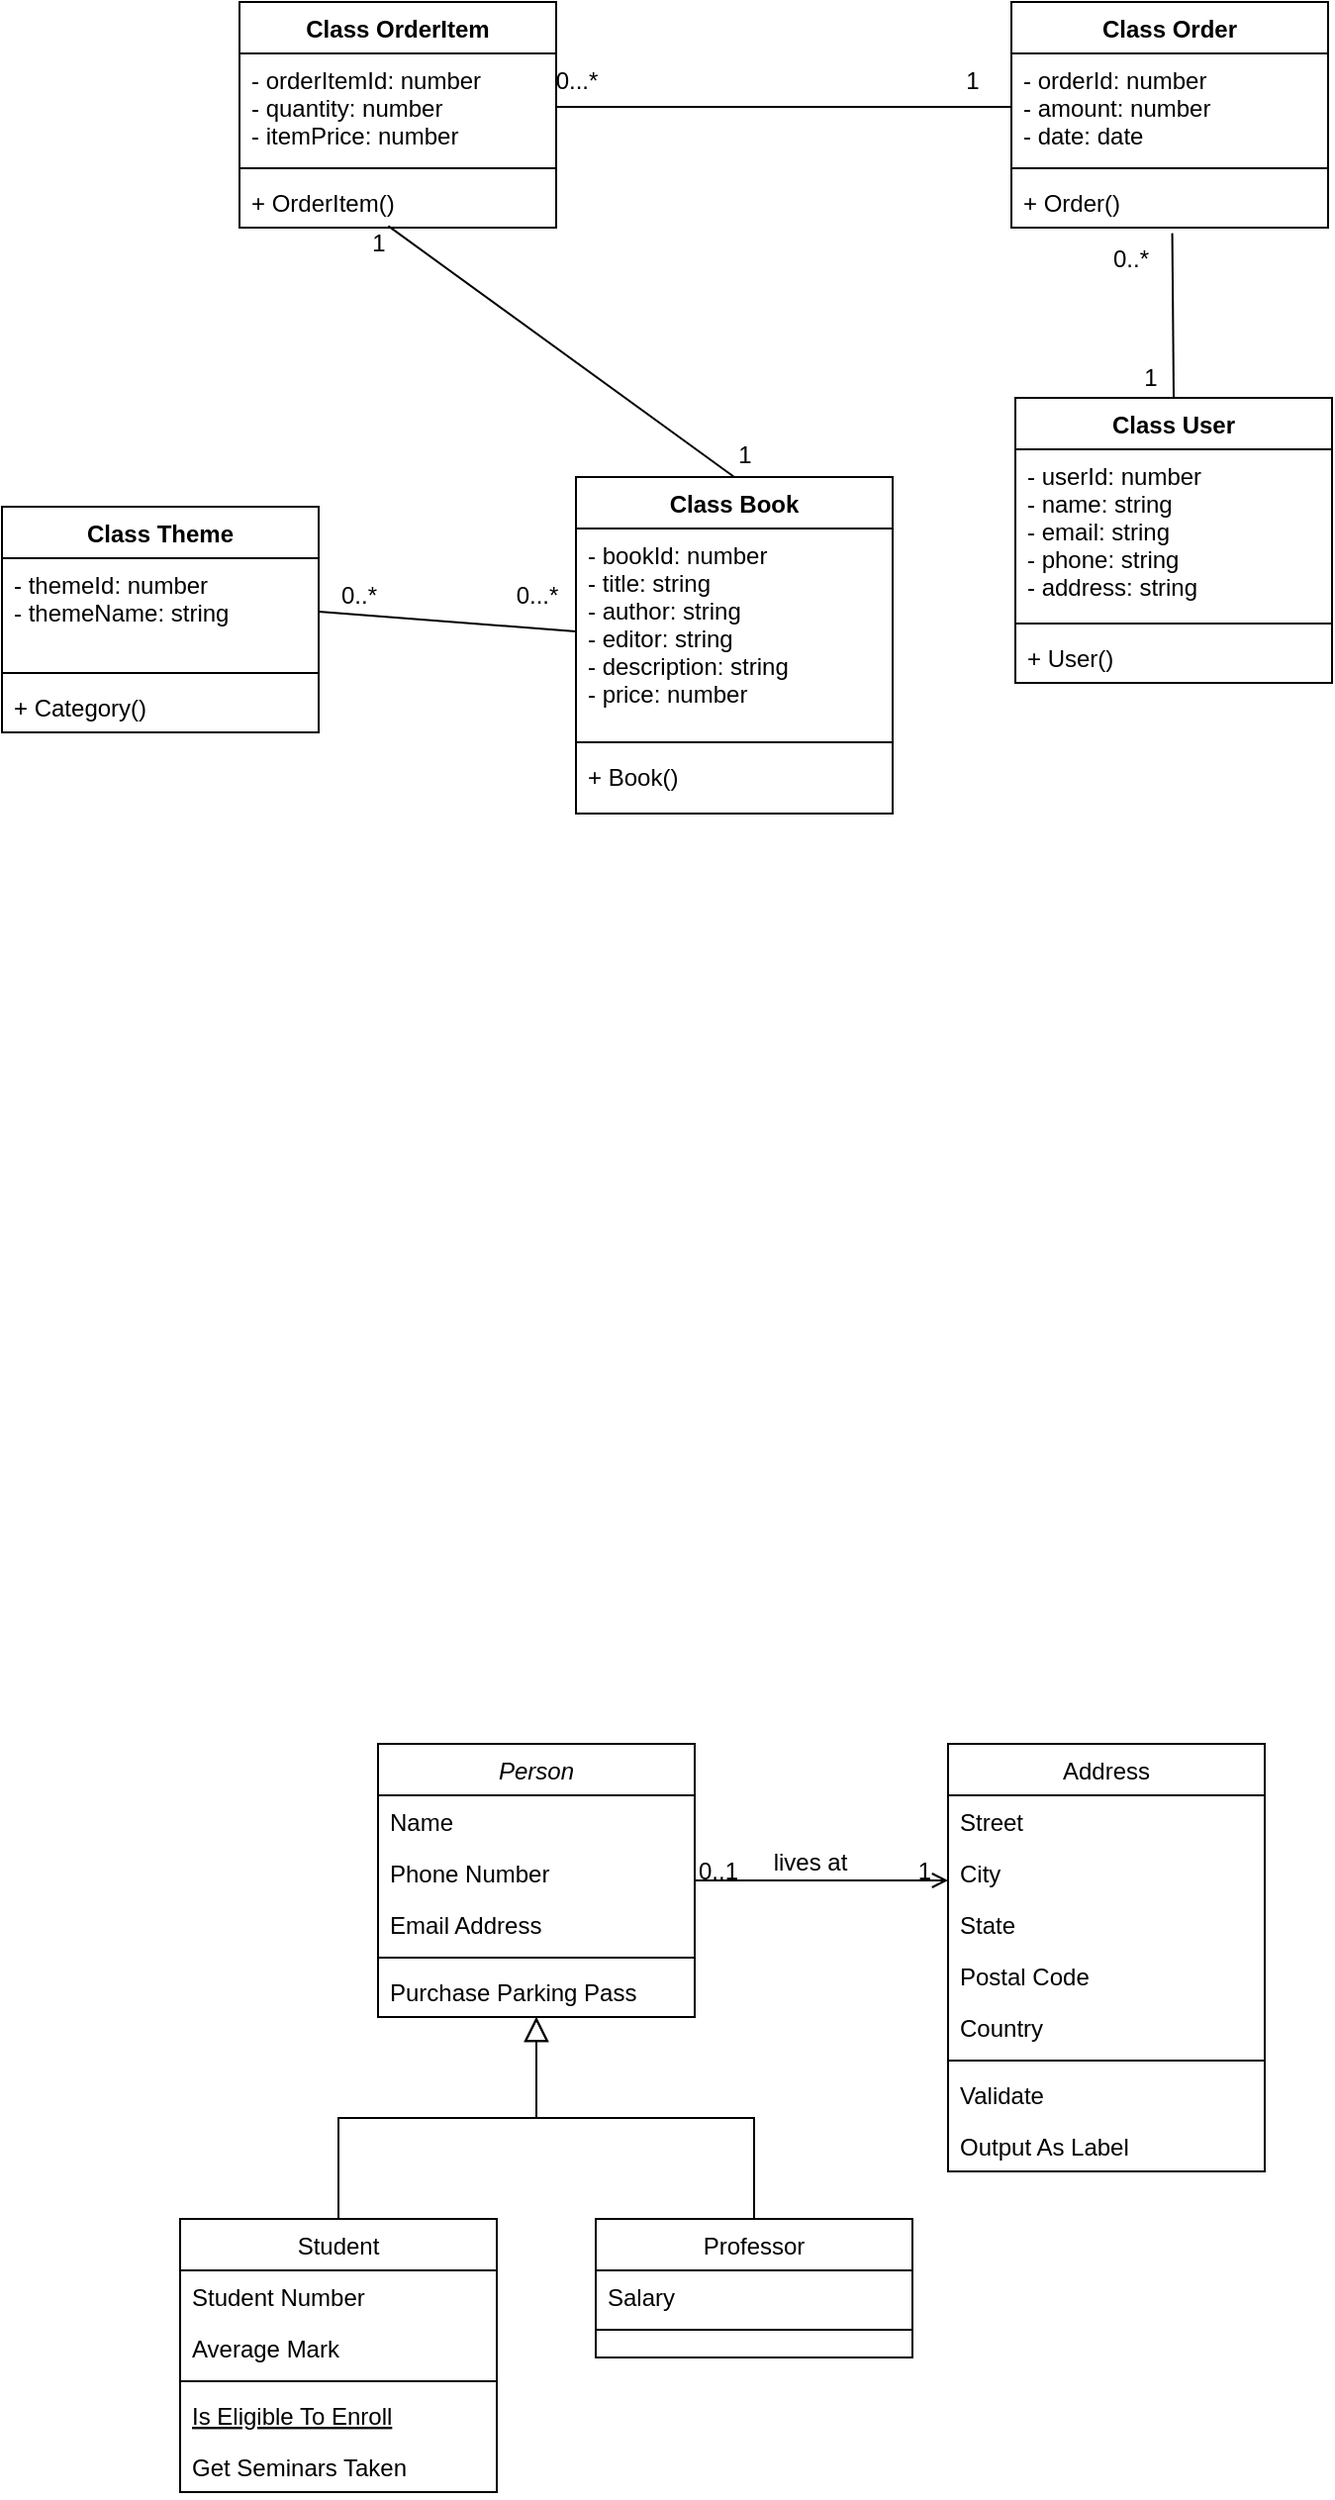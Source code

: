 <mxfile version="17.5.0" type="device" pages="3"><diagram id="C5RBs43oDa-KdzZeNtuy" name="Page-1"><mxGraphModel dx="1038" dy="1748" grid="1" gridSize="10" guides="1" tooltips="1" connect="1" arrows="1" fold="1" page="1" pageScale="1" pageWidth="827" pageHeight="1169" math="0" shadow="0"><root><mxCell id="WIyWlLk6GJQsqaUBKTNV-0"/><mxCell id="WIyWlLk6GJQsqaUBKTNV-1" parent="WIyWlLk6GJQsqaUBKTNV-0"/><mxCell id="zkfFHV4jXpPFQw0GAbJ--0" value="Person" style="swimlane;fontStyle=2;align=center;verticalAlign=top;childLayout=stackLayout;horizontal=1;startSize=26;horizontalStack=0;resizeParent=1;resizeLast=0;collapsible=1;marginBottom=0;rounded=0;shadow=0;strokeWidth=1;" parent="WIyWlLk6GJQsqaUBKTNV-1" vertex="1"><mxGeometry x="220" y="120" width="160" height="138" as="geometry"><mxRectangle x="230" y="140" width="160" height="26" as="alternateBounds"/></mxGeometry></mxCell><mxCell id="zkfFHV4jXpPFQw0GAbJ--1" value="Name" style="text;align=left;verticalAlign=top;spacingLeft=4;spacingRight=4;overflow=hidden;rotatable=0;points=[[0,0.5],[1,0.5]];portConstraint=eastwest;" parent="zkfFHV4jXpPFQw0GAbJ--0" vertex="1"><mxGeometry y="26" width="160" height="26" as="geometry"/></mxCell><mxCell id="zkfFHV4jXpPFQw0GAbJ--2" value="Phone Number" style="text;align=left;verticalAlign=top;spacingLeft=4;spacingRight=4;overflow=hidden;rotatable=0;points=[[0,0.5],[1,0.5]];portConstraint=eastwest;rounded=0;shadow=0;html=0;" parent="zkfFHV4jXpPFQw0GAbJ--0" vertex="1"><mxGeometry y="52" width="160" height="26" as="geometry"/></mxCell><mxCell id="zkfFHV4jXpPFQw0GAbJ--3" value="Email Address" style="text;align=left;verticalAlign=top;spacingLeft=4;spacingRight=4;overflow=hidden;rotatable=0;points=[[0,0.5],[1,0.5]];portConstraint=eastwest;rounded=0;shadow=0;html=0;" parent="zkfFHV4jXpPFQw0GAbJ--0" vertex="1"><mxGeometry y="78" width="160" height="26" as="geometry"/></mxCell><mxCell id="zkfFHV4jXpPFQw0GAbJ--4" value="" style="line;html=1;strokeWidth=1;align=left;verticalAlign=middle;spacingTop=-1;spacingLeft=3;spacingRight=3;rotatable=0;labelPosition=right;points=[];portConstraint=eastwest;" parent="zkfFHV4jXpPFQw0GAbJ--0" vertex="1"><mxGeometry y="104" width="160" height="8" as="geometry"/></mxCell><mxCell id="zkfFHV4jXpPFQw0GAbJ--5" value="Purchase Parking Pass" style="text;align=left;verticalAlign=top;spacingLeft=4;spacingRight=4;overflow=hidden;rotatable=0;points=[[0,0.5],[1,0.5]];portConstraint=eastwest;" parent="zkfFHV4jXpPFQw0GAbJ--0" vertex="1"><mxGeometry y="112" width="160" height="26" as="geometry"/></mxCell><mxCell id="zkfFHV4jXpPFQw0GAbJ--6" value="Student" style="swimlane;fontStyle=0;align=center;verticalAlign=top;childLayout=stackLayout;horizontal=1;startSize=26;horizontalStack=0;resizeParent=1;resizeLast=0;collapsible=1;marginBottom=0;rounded=0;shadow=0;strokeWidth=1;" parent="WIyWlLk6GJQsqaUBKTNV-1" vertex="1"><mxGeometry x="120" y="360" width="160" height="138" as="geometry"><mxRectangle x="130" y="380" width="160" height="26" as="alternateBounds"/></mxGeometry></mxCell><mxCell id="zkfFHV4jXpPFQw0GAbJ--7" value="Student Number" style="text;align=left;verticalAlign=top;spacingLeft=4;spacingRight=4;overflow=hidden;rotatable=0;points=[[0,0.5],[1,0.5]];portConstraint=eastwest;" parent="zkfFHV4jXpPFQw0GAbJ--6" vertex="1"><mxGeometry y="26" width="160" height="26" as="geometry"/></mxCell><mxCell id="zkfFHV4jXpPFQw0GAbJ--8" value="Average Mark" style="text;align=left;verticalAlign=top;spacingLeft=4;spacingRight=4;overflow=hidden;rotatable=0;points=[[0,0.5],[1,0.5]];portConstraint=eastwest;rounded=0;shadow=0;html=0;" parent="zkfFHV4jXpPFQw0GAbJ--6" vertex="1"><mxGeometry y="52" width="160" height="26" as="geometry"/></mxCell><mxCell id="zkfFHV4jXpPFQw0GAbJ--9" value="" style="line;html=1;strokeWidth=1;align=left;verticalAlign=middle;spacingTop=-1;spacingLeft=3;spacingRight=3;rotatable=0;labelPosition=right;points=[];portConstraint=eastwest;" parent="zkfFHV4jXpPFQw0GAbJ--6" vertex="1"><mxGeometry y="78" width="160" height="8" as="geometry"/></mxCell><mxCell id="zkfFHV4jXpPFQw0GAbJ--10" value="Is Eligible To Enroll" style="text;align=left;verticalAlign=top;spacingLeft=4;spacingRight=4;overflow=hidden;rotatable=0;points=[[0,0.5],[1,0.5]];portConstraint=eastwest;fontStyle=4" parent="zkfFHV4jXpPFQw0GAbJ--6" vertex="1"><mxGeometry y="86" width="160" height="26" as="geometry"/></mxCell><mxCell id="zkfFHV4jXpPFQw0GAbJ--11" value="Get Seminars Taken" style="text;align=left;verticalAlign=top;spacingLeft=4;spacingRight=4;overflow=hidden;rotatable=0;points=[[0,0.5],[1,0.5]];portConstraint=eastwest;" parent="zkfFHV4jXpPFQw0GAbJ--6" vertex="1"><mxGeometry y="112" width="160" height="26" as="geometry"/></mxCell><mxCell id="zkfFHV4jXpPFQw0GAbJ--12" value="" style="endArrow=block;endSize=10;endFill=0;shadow=0;strokeWidth=1;rounded=0;edgeStyle=elbowEdgeStyle;elbow=vertical;" parent="WIyWlLk6GJQsqaUBKTNV-1" source="zkfFHV4jXpPFQw0GAbJ--6" target="zkfFHV4jXpPFQw0GAbJ--0" edge="1"><mxGeometry width="160" relative="1" as="geometry"><mxPoint x="200" y="203" as="sourcePoint"/><mxPoint x="200" y="203" as="targetPoint"/></mxGeometry></mxCell><mxCell id="zkfFHV4jXpPFQw0GAbJ--13" value="Professor" style="swimlane;fontStyle=0;align=center;verticalAlign=top;childLayout=stackLayout;horizontal=1;startSize=26;horizontalStack=0;resizeParent=1;resizeLast=0;collapsible=1;marginBottom=0;rounded=0;shadow=0;strokeWidth=1;" parent="WIyWlLk6GJQsqaUBKTNV-1" vertex="1"><mxGeometry x="330" y="360" width="160" height="70" as="geometry"><mxRectangle x="340" y="380" width="170" height="26" as="alternateBounds"/></mxGeometry></mxCell><mxCell id="zkfFHV4jXpPFQw0GAbJ--14" value="Salary" style="text;align=left;verticalAlign=top;spacingLeft=4;spacingRight=4;overflow=hidden;rotatable=0;points=[[0,0.5],[1,0.5]];portConstraint=eastwest;" parent="zkfFHV4jXpPFQw0GAbJ--13" vertex="1"><mxGeometry y="26" width="160" height="26" as="geometry"/></mxCell><mxCell id="zkfFHV4jXpPFQw0GAbJ--15" value="" style="line;html=1;strokeWidth=1;align=left;verticalAlign=middle;spacingTop=-1;spacingLeft=3;spacingRight=3;rotatable=0;labelPosition=right;points=[];portConstraint=eastwest;" parent="zkfFHV4jXpPFQw0GAbJ--13" vertex="1"><mxGeometry y="52" width="160" height="8" as="geometry"/></mxCell><mxCell id="zkfFHV4jXpPFQw0GAbJ--16" value="" style="endArrow=block;endSize=10;endFill=0;shadow=0;strokeWidth=1;rounded=0;edgeStyle=elbowEdgeStyle;elbow=vertical;" parent="WIyWlLk6GJQsqaUBKTNV-1" source="zkfFHV4jXpPFQw0GAbJ--13" target="zkfFHV4jXpPFQw0GAbJ--0" edge="1"><mxGeometry width="160" relative="1" as="geometry"><mxPoint x="210" y="373" as="sourcePoint"/><mxPoint x="310" y="271" as="targetPoint"/></mxGeometry></mxCell><mxCell id="zkfFHV4jXpPFQw0GAbJ--17" value="Address" style="swimlane;fontStyle=0;align=center;verticalAlign=top;childLayout=stackLayout;horizontal=1;startSize=26;horizontalStack=0;resizeParent=1;resizeLast=0;collapsible=1;marginBottom=0;rounded=0;shadow=0;strokeWidth=1;" parent="WIyWlLk6GJQsqaUBKTNV-1" vertex="1"><mxGeometry x="508" y="120" width="160" height="216" as="geometry"><mxRectangle x="550" y="140" width="160" height="26" as="alternateBounds"/></mxGeometry></mxCell><mxCell id="zkfFHV4jXpPFQw0GAbJ--18" value="Street" style="text;align=left;verticalAlign=top;spacingLeft=4;spacingRight=4;overflow=hidden;rotatable=0;points=[[0,0.5],[1,0.5]];portConstraint=eastwest;" parent="zkfFHV4jXpPFQw0GAbJ--17" vertex="1"><mxGeometry y="26" width="160" height="26" as="geometry"/></mxCell><mxCell id="zkfFHV4jXpPFQw0GAbJ--19" value="City" style="text;align=left;verticalAlign=top;spacingLeft=4;spacingRight=4;overflow=hidden;rotatable=0;points=[[0,0.5],[1,0.5]];portConstraint=eastwest;rounded=0;shadow=0;html=0;" parent="zkfFHV4jXpPFQw0GAbJ--17" vertex="1"><mxGeometry y="52" width="160" height="26" as="geometry"/></mxCell><mxCell id="zkfFHV4jXpPFQw0GAbJ--20" value="State" style="text;align=left;verticalAlign=top;spacingLeft=4;spacingRight=4;overflow=hidden;rotatable=0;points=[[0,0.5],[1,0.5]];portConstraint=eastwest;rounded=0;shadow=0;html=0;" parent="zkfFHV4jXpPFQw0GAbJ--17" vertex="1"><mxGeometry y="78" width="160" height="26" as="geometry"/></mxCell><mxCell id="zkfFHV4jXpPFQw0GAbJ--21" value="Postal Code" style="text;align=left;verticalAlign=top;spacingLeft=4;spacingRight=4;overflow=hidden;rotatable=0;points=[[0,0.5],[1,0.5]];portConstraint=eastwest;rounded=0;shadow=0;html=0;" parent="zkfFHV4jXpPFQw0GAbJ--17" vertex="1"><mxGeometry y="104" width="160" height="26" as="geometry"/></mxCell><mxCell id="zkfFHV4jXpPFQw0GAbJ--22" value="Country" style="text;align=left;verticalAlign=top;spacingLeft=4;spacingRight=4;overflow=hidden;rotatable=0;points=[[0,0.5],[1,0.5]];portConstraint=eastwest;rounded=0;shadow=0;html=0;" parent="zkfFHV4jXpPFQw0GAbJ--17" vertex="1"><mxGeometry y="130" width="160" height="26" as="geometry"/></mxCell><mxCell id="zkfFHV4jXpPFQw0GAbJ--23" value="" style="line;html=1;strokeWidth=1;align=left;verticalAlign=middle;spacingTop=-1;spacingLeft=3;spacingRight=3;rotatable=0;labelPosition=right;points=[];portConstraint=eastwest;" parent="zkfFHV4jXpPFQw0GAbJ--17" vertex="1"><mxGeometry y="156" width="160" height="8" as="geometry"/></mxCell><mxCell id="zkfFHV4jXpPFQw0GAbJ--24" value="Validate" style="text;align=left;verticalAlign=top;spacingLeft=4;spacingRight=4;overflow=hidden;rotatable=0;points=[[0,0.5],[1,0.5]];portConstraint=eastwest;" parent="zkfFHV4jXpPFQw0GAbJ--17" vertex="1"><mxGeometry y="164" width="160" height="26" as="geometry"/></mxCell><mxCell id="zkfFHV4jXpPFQw0GAbJ--25" value="Output As Label" style="text;align=left;verticalAlign=top;spacingLeft=4;spacingRight=4;overflow=hidden;rotatable=0;points=[[0,0.5],[1,0.5]];portConstraint=eastwest;" parent="zkfFHV4jXpPFQw0GAbJ--17" vertex="1"><mxGeometry y="190" width="160" height="26" as="geometry"/></mxCell><mxCell id="zkfFHV4jXpPFQw0GAbJ--26" value="" style="endArrow=open;shadow=0;strokeWidth=1;rounded=0;endFill=1;edgeStyle=elbowEdgeStyle;elbow=vertical;" parent="WIyWlLk6GJQsqaUBKTNV-1" source="zkfFHV4jXpPFQw0GAbJ--0" target="zkfFHV4jXpPFQw0GAbJ--17" edge="1"><mxGeometry x="0.5" y="41" relative="1" as="geometry"><mxPoint x="380" y="192" as="sourcePoint"/><mxPoint x="540" y="192" as="targetPoint"/><mxPoint x="-40" y="32" as="offset"/></mxGeometry></mxCell><mxCell id="zkfFHV4jXpPFQw0GAbJ--27" value="0..1" style="resizable=0;align=left;verticalAlign=bottom;labelBackgroundColor=none;fontSize=12;" parent="zkfFHV4jXpPFQw0GAbJ--26" connectable="0" vertex="1"><mxGeometry x="-1" relative="1" as="geometry"><mxPoint y="4" as="offset"/></mxGeometry></mxCell><mxCell id="zkfFHV4jXpPFQw0GAbJ--28" value="1" style="resizable=0;align=right;verticalAlign=bottom;labelBackgroundColor=none;fontSize=12;" parent="zkfFHV4jXpPFQw0GAbJ--26" connectable="0" vertex="1"><mxGeometry x="1" relative="1" as="geometry"><mxPoint x="-7" y="4" as="offset"/></mxGeometry></mxCell><mxCell id="zkfFHV4jXpPFQw0GAbJ--29" value="lives at" style="text;html=1;resizable=0;points=[];;align=center;verticalAlign=middle;labelBackgroundColor=none;rounded=0;shadow=0;strokeWidth=1;fontSize=12;" parent="zkfFHV4jXpPFQw0GAbJ--26" vertex="1" connectable="0"><mxGeometry x="0.5" y="49" relative="1" as="geometry"><mxPoint x="-38" y="40" as="offset"/></mxGeometry></mxCell><mxCell id="mNHAk1yGV7kdj55mVr4X-8" value="Class Book" style="swimlane;fontStyle=1;align=center;verticalAlign=top;childLayout=stackLayout;horizontal=1;startSize=26;horizontalStack=0;resizeParent=1;resizeParentMax=0;resizeLast=0;collapsible=1;marginBottom=0;" parent="WIyWlLk6GJQsqaUBKTNV-1" vertex="1"><mxGeometry x="320" y="-520" width="160" height="170" as="geometry"/></mxCell><mxCell id="mNHAk1yGV7kdj55mVr4X-9" value="- bookId: number&#10;- title: string &#10;- author: string&#10;- editor: string&#10;- description: string&#10;- price: number" style="text;strokeColor=none;fillColor=none;align=left;verticalAlign=top;spacingLeft=4;spacingRight=4;overflow=hidden;rotatable=0;points=[[0,0.5],[1,0.5]];portConstraint=eastwest;" parent="mNHAk1yGV7kdj55mVr4X-8" vertex="1"><mxGeometry y="26" width="160" height="104" as="geometry"/></mxCell><mxCell id="mNHAk1yGV7kdj55mVr4X-10" value="" style="line;strokeWidth=1;fillColor=none;align=left;verticalAlign=middle;spacingTop=-1;spacingLeft=3;spacingRight=3;rotatable=0;labelPosition=right;points=[];portConstraint=eastwest;" parent="mNHAk1yGV7kdj55mVr4X-8" vertex="1"><mxGeometry y="130" width="160" height="8" as="geometry"/></mxCell><mxCell id="mNHAk1yGV7kdj55mVr4X-11" value="+ Book()" style="text;strokeColor=none;fillColor=none;align=left;verticalAlign=top;spacingLeft=4;spacingRight=4;overflow=hidden;rotatable=0;points=[[0,0.5],[1,0.5]];portConstraint=eastwest;" parent="mNHAk1yGV7kdj55mVr4X-8" vertex="1"><mxGeometry y="138" width="160" height="32" as="geometry"/></mxCell><mxCell id="mNHAk1yGV7kdj55mVr4X-36" value="Class User" style="swimlane;fontStyle=1;align=center;verticalAlign=top;childLayout=stackLayout;horizontal=1;startSize=26;horizontalStack=0;resizeParent=1;resizeParentMax=0;resizeLast=0;collapsible=1;marginBottom=0;" parent="WIyWlLk6GJQsqaUBKTNV-1" vertex="1"><mxGeometry x="542" y="-560" width="160" height="144" as="geometry"/></mxCell><mxCell id="mNHAk1yGV7kdj55mVr4X-37" value="- userId: number&#10;- name: string &#10;- email: string&#10;- phone: string&#10;- address: string" style="text;strokeColor=none;fillColor=none;align=left;verticalAlign=top;spacingLeft=4;spacingRight=4;overflow=hidden;rotatable=0;points=[[0,0.5],[1,0.5]];portConstraint=eastwest;" parent="mNHAk1yGV7kdj55mVr4X-36" vertex="1"><mxGeometry y="26" width="160" height="84" as="geometry"/></mxCell><mxCell id="mNHAk1yGV7kdj55mVr4X-38" value="" style="line;strokeWidth=1;fillColor=none;align=left;verticalAlign=middle;spacingTop=-1;spacingLeft=3;spacingRight=3;rotatable=0;labelPosition=right;points=[];portConstraint=eastwest;" parent="mNHAk1yGV7kdj55mVr4X-36" vertex="1"><mxGeometry y="110" width="160" height="8" as="geometry"/></mxCell><mxCell id="mNHAk1yGV7kdj55mVr4X-39" value="+ User()" style="text;strokeColor=none;fillColor=none;align=left;verticalAlign=top;spacingLeft=4;spacingRight=4;overflow=hidden;rotatable=0;points=[[0,0.5],[1,0.5]];portConstraint=eastwest;" parent="mNHAk1yGV7kdj55mVr4X-36" vertex="1"><mxGeometry y="118" width="160" height="26" as="geometry"/></mxCell><mxCell id="mNHAk1yGV7kdj55mVr4X-40" value="Class Theme" style="swimlane;fontStyle=1;align=center;verticalAlign=top;childLayout=stackLayout;horizontal=1;startSize=26;horizontalStack=0;resizeParent=1;resizeParentMax=0;resizeLast=0;collapsible=1;marginBottom=0;" parent="WIyWlLk6GJQsqaUBKTNV-1" vertex="1"><mxGeometry x="30" y="-505" width="160" height="114" as="geometry"/></mxCell><mxCell id="mNHAk1yGV7kdj55mVr4X-41" value="- themeId: number&#10;- themeName: string" style="text;strokeColor=none;fillColor=none;align=left;verticalAlign=top;spacingLeft=4;spacingRight=4;overflow=hidden;rotatable=0;points=[[0,0.5],[1,0.5]];portConstraint=eastwest;" parent="mNHAk1yGV7kdj55mVr4X-40" vertex="1"><mxGeometry y="26" width="160" height="54" as="geometry"/></mxCell><mxCell id="mNHAk1yGV7kdj55mVr4X-42" value="" style="line;strokeWidth=1;fillColor=none;align=left;verticalAlign=middle;spacingTop=-1;spacingLeft=3;spacingRight=3;rotatable=0;labelPosition=right;points=[];portConstraint=eastwest;" parent="mNHAk1yGV7kdj55mVr4X-40" vertex="1"><mxGeometry y="80" width="160" height="8" as="geometry"/></mxCell><mxCell id="mNHAk1yGV7kdj55mVr4X-43" value="+ Category()" style="text;strokeColor=none;fillColor=none;align=left;verticalAlign=top;spacingLeft=4;spacingRight=4;overflow=hidden;rotatable=0;points=[[0,0.5],[1,0.5]];portConstraint=eastwest;" parent="mNHAk1yGV7kdj55mVr4X-40" vertex="1"><mxGeometry y="88" width="160" height="26" as="geometry"/></mxCell><mxCell id="mNHAk1yGV7kdj55mVr4X-44" value="Class OrderItem" style="swimlane;fontStyle=1;align=center;verticalAlign=top;childLayout=stackLayout;horizontal=1;startSize=26;horizontalStack=0;resizeParent=1;resizeParentMax=0;resizeLast=0;collapsible=1;marginBottom=0;" parent="WIyWlLk6GJQsqaUBKTNV-1" vertex="1"><mxGeometry x="150" y="-760" width="160" height="114" as="geometry"/></mxCell><mxCell id="mNHAk1yGV7kdj55mVr4X-45" value="- orderItemId: number&#10;- quantity: number &#10;- itemPrice: number" style="text;strokeColor=none;fillColor=none;align=left;verticalAlign=top;spacingLeft=4;spacingRight=4;overflow=hidden;rotatable=0;points=[[0,0.5],[1,0.5]];portConstraint=eastwest;" parent="mNHAk1yGV7kdj55mVr4X-44" vertex="1"><mxGeometry y="26" width="160" height="54" as="geometry"/></mxCell><mxCell id="mNHAk1yGV7kdj55mVr4X-46" value="" style="line;strokeWidth=1;fillColor=none;align=left;verticalAlign=middle;spacingTop=-1;spacingLeft=3;spacingRight=3;rotatable=0;labelPosition=right;points=[];portConstraint=eastwest;" parent="mNHAk1yGV7kdj55mVr4X-44" vertex="1"><mxGeometry y="80" width="160" height="8" as="geometry"/></mxCell><mxCell id="mNHAk1yGV7kdj55mVr4X-47" value="+ OrderItem()" style="text;strokeColor=none;fillColor=none;align=left;verticalAlign=top;spacingLeft=4;spacingRight=4;overflow=hidden;rotatable=0;points=[[0,0.5],[1,0.5]];portConstraint=eastwest;" parent="mNHAk1yGV7kdj55mVr4X-44" vertex="1"><mxGeometry y="88" width="160" height="26" as="geometry"/></mxCell><mxCell id="mNHAk1yGV7kdj55mVr4X-48" value="Class Order" style="swimlane;fontStyle=1;align=center;verticalAlign=top;childLayout=stackLayout;horizontal=1;startSize=26;horizontalStack=0;resizeParent=1;resizeParentMax=0;resizeLast=0;collapsible=1;marginBottom=0;" parent="WIyWlLk6GJQsqaUBKTNV-1" vertex="1"><mxGeometry x="540" y="-760" width="160" height="114" as="geometry"/></mxCell><mxCell id="mNHAk1yGV7kdj55mVr4X-49" value="- orderId: number&#10;- amount: number &#10;- date: date&#10;" style="text;strokeColor=none;fillColor=none;align=left;verticalAlign=top;spacingLeft=4;spacingRight=4;overflow=hidden;rotatable=0;points=[[0,0.5],[1,0.5]];portConstraint=eastwest;" parent="mNHAk1yGV7kdj55mVr4X-48" vertex="1"><mxGeometry y="26" width="160" height="54" as="geometry"/></mxCell><mxCell id="mNHAk1yGV7kdj55mVr4X-50" value="" style="line;strokeWidth=1;fillColor=none;align=left;verticalAlign=middle;spacingTop=-1;spacingLeft=3;spacingRight=3;rotatable=0;labelPosition=right;points=[];portConstraint=eastwest;" parent="mNHAk1yGV7kdj55mVr4X-48" vertex="1"><mxGeometry y="80" width="160" height="8" as="geometry"/></mxCell><mxCell id="mNHAk1yGV7kdj55mVr4X-51" value="+ Order()" style="text;strokeColor=none;fillColor=none;align=left;verticalAlign=top;spacingLeft=4;spacingRight=4;overflow=hidden;rotatable=0;points=[[0,0.5],[1,0.5]];portConstraint=eastwest;" parent="mNHAk1yGV7kdj55mVr4X-48" vertex="1"><mxGeometry y="88" width="160" height="26" as="geometry"/></mxCell><mxCell id="mNHAk1yGV7kdj55mVr4X-53" value="" style="endArrow=none;html=1;rounded=0;exitX=0;exitY=0.5;exitDx=0;exitDy=0;entryX=1;entryY=0.5;entryDx=0;entryDy=0;" parent="WIyWlLk6GJQsqaUBKTNV-1" source="mNHAk1yGV7kdj55mVr4X-9" target="mNHAk1yGV7kdj55mVr4X-41" edge="1"><mxGeometry width="50" height="50" relative="1" as="geometry"><mxPoint x="390" y="-500" as="sourcePoint"/><mxPoint x="440" y="-550" as="targetPoint"/></mxGeometry></mxCell><mxCell id="mNHAk1yGV7kdj55mVr4X-54" value="" style="endArrow=none;html=1;rounded=0;entryX=0;entryY=0.5;entryDx=0;entryDy=0;" parent="WIyWlLk6GJQsqaUBKTNV-1" source="mNHAk1yGV7kdj55mVr4X-45" target="mNHAk1yGV7kdj55mVr4X-49" edge="1"><mxGeometry width="50" height="50" relative="1" as="geometry"><mxPoint x="390" y="-500" as="sourcePoint"/><mxPoint x="440" y="-550" as="targetPoint"/></mxGeometry></mxCell><mxCell id="mNHAk1yGV7kdj55mVr4X-55" value="" style="endArrow=none;html=1;rounded=0;entryX=0.47;entryY=0.969;entryDx=0;entryDy=0;entryPerimeter=0;exitX=0.5;exitY=0;exitDx=0;exitDy=0;" parent="WIyWlLk6GJQsqaUBKTNV-1" source="mNHAk1yGV7kdj55mVr4X-8" target="mNHAk1yGV7kdj55mVr4X-47" edge="1"><mxGeometry width="50" height="50" relative="1" as="geometry"><mxPoint x="400" y="-530" as="sourcePoint"/><mxPoint x="440" y="-550" as="targetPoint"/></mxGeometry></mxCell><mxCell id="mNHAk1yGV7kdj55mVr4X-58" value="" style="endArrow=none;html=1;rounded=0;entryX=0.508;entryY=1.185;entryDx=0;entryDy=0;entryPerimeter=0;exitX=0.5;exitY=0;exitDx=0;exitDy=0;" parent="WIyWlLk6GJQsqaUBKTNV-1" source="mNHAk1yGV7kdj55mVr4X-36" edge="1"><mxGeometry width="50" height="50" relative="1" as="geometry"><mxPoint x="621" y="-572" as="sourcePoint"/><mxPoint x="621.28" y="-643.19" as="targetPoint"/></mxGeometry></mxCell><mxCell id="mNHAk1yGV7kdj55mVr4X-59" value="1" style="text;html=1;align=center;verticalAlign=middle;resizable=0;points=[];autosize=1;strokeColor=none;fillColor=none;" parent="WIyWlLk6GJQsqaUBKTNV-1" vertex="1"><mxGeometry x="395" y="-541" width="20" height="20" as="geometry"/></mxCell><mxCell id="mNHAk1yGV7kdj55mVr4X-60" value="1" style="text;html=1;align=center;verticalAlign=middle;resizable=0;points=[];autosize=1;strokeColor=none;fillColor=none;" parent="WIyWlLk6GJQsqaUBKTNV-1" vertex="1"><mxGeometry x="210" y="-648" width="20" height="20" as="geometry"/></mxCell><mxCell id="_ougJl2t-itZdmYT7OaV-0" value="0...*" style="text;html=1;align=center;verticalAlign=middle;resizable=0;points=[];autosize=1;strokeColor=none;fillColor=none;" parent="WIyWlLk6GJQsqaUBKTNV-1" vertex="1"><mxGeometry x="300" y="-730" width="40" height="20" as="geometry"/></mxCell><mxCell id="_ougJl2t-itZdmYT7OaV-1" value="1" style="text;html=1;align=center;verticalAlign=middle;resizable=0;points=[];autosize=1;strokeColor=none;fillColor=none;" parent="WIyWlLk6GJQsqaUBKTNV-1" vertex="1"><mxGeometry x="510" y="-730" width="20" height="20" as="geometry"/></mxCell><mxCell id="_ougJl2t-itZdmYT7OaV-2" value="1" style="text;html=1;align=center;verticalAlign=middle;resizable=0;points=[];autosize=1;strokeColor=none;fillColor=none;" parent="WIyWlLk6GJQsqaUBKTNV-1" vertex="1"><mxGeometry x="600" y="-580" width="20" height="20" as="geometry"/></mxCell><mxCell id="_ougJl2t-itZdmYT7OaV-3" value="0..*" style="text;html=1;align=center;verticalAlign=middle;resizable=0;points=[];autosize=1;strokeColor=none;fillColor=none;" parent="WIyWlLk6GJQsqaUBKTNV-1" vertex="1"><mxGeometry x="585" y="-640" width="30" height="20" as="geometry"/></mxCell><mxCell id="_ougJl2t-itZdmYT7OaV-4" value="0...*" style="text;html=1;align=center;verticalAlign=middle;resizable=0;points=[];autosize=1;strokeColor=none;fillColor=none;" parent="WIyWlLk6GJQsqaUBKTNV-1" vertex="1"><mxGeometry x="280" y="-470" width="40" height="20" as="geometry"/></mxCell><mxCell id="_ougJl2t-itZdmYT7OaV-5" value="0..*" style="text;html=1;align=center;verticalAlign=middle;resizable=0;points=[];autosize=1;strokeColor=none;fillColor=none;" parent="WIyWlLk6GJQsqaUBKTNV-1" vertex="1"><mxGeometry x="195" y="-470" width="30" height="20" as="geometry"/></mxCell></root></mxGraphModel></diagram><diagram id="adj8sTLFTW3dTnJq_azm" name="Page-2"><mxGraphModel dx="1038" dy="579" grid="1" gridSize="10" guides="1" tooltips="1" connect="1" arrows="1" fold="1" page="1" pageScale="1" pageWidth="827" pageHeight="1169" math="0" shadow="0"><root><mxCell id="0"/><mxCell id="1" parent="0"/><mxCell id="WCBRcEklhaInR0V_wcJG-1" value="Utilisateur" style="shape=umlActor;verticalLabelPosition=bottom;verticalAlign=top;html=1;outlineConnect=0;" parent="1" vertex="1"><mxGeometry x="24" y="50" width="30" height="60" as="geometry"/></mxCell><mxCell id="WCBRcEklhaInR0V_wcJG-2" value="" style="rounded=0;whiteSpace=wrap;html=1;" parent="1" vertex="1"><mxGeometry x="130" y="40" width="290" height="690" as="geometry"/></mxCell><mxCell id="WCBRcEklhaInR0V_wcJG-3" value="" style="rounded=0;whiteSpace=wrap;html=1;" parent="1" vertex="1"><mxGeometry x="430" y="40" width="170" height="690" as="geometry"/></mxCell><mxCell id="WCBRcEklhaInR0V_wcJG-4" value="Afficher l'accueil" style="ellipse;whiteSpace=wrap;html=1;" parent="1" vertex="1"><mxGeometry x="230" y="55" width="100" height="50" as="geometry"/></mxCell><mxCell id="WCBRcEklhaInR0V_wcJG-7" value="Ajoute un livre au panier" style="ellipse;whiteSpace=wrap;html=1;" parent="1" vertex="1"><mxGeometry x="160" y="241" width="90" height="68" as="geometry"/></mxCell><mxCell id="WCBRcEklhaInR0V_wcJG-8" value="se connecter" style="ellipse;whiteSpace=wrap;html=1;" parent="1" vertex="1"><mxGeometry x="155" y="320" width="100" height="60" as="geometry"/></mxCell><mxCell id="WCBRcEklhaInR0V_wcJG-9" value="Passer commande" style="ellipse;whiteSpace=wrap;html=1;" parent="1" vertex="1"><mxGeometry x="160" y="411" width="90" height="60" as="geometry"/></mxCell><mxCell id="WCBRcEklhaInR0V_wcJG-74" style="edgeStyle=orthogonalEdgeStyle;rounded=0;orthogonalLoop=1;jettySize=auto;html=1;entryX=0.006;entryY=0.655;entryDx=0;entryDy=0;entryPerimeter=0;dashed=1;" parent="1" source="WCBRcEklhaInR0V_wcJG-13" target="WCBRcEklhaInR0V_wcJG-25" edge="1"><mxGeometry relative="1" as="geometry"/></mxCell><mxCell id="WCBRcEklhaInR0V_wcJG-13" value="Créer compte" style="ellipse;whiteSpace=wrap;html=1;" parent="1" vertex="1"><mxGeometry x="160" y="530" width="90" height="50" as="geometry"/></mxCell><mxCell id="WCBRcEklhaInR0V_wcJG-19" value="Renvoi le liste de livres en BD" style="ellipse;whiteSpace=wrap;html=1;" parent="1" vertex="1"><mxGeometry x="480" y="45" width="110" height="62" as="geometry"/></mxCell><mxCell id="WCBRcEklhaInR0V_wcJG-20" value="Renvoi la liste des thématique" style="ellipse;whiteSpace=wrap;html=1;" parent="1" vertex="1"><mxGeometry x="480" y="110" width="105" height="63" as="geometry"/></mxCell><mxCell id="WCBRcEklhaInR0V_wcJG-21" value="&#10;&#10;&lt;span style=&quot;color: rgb(0, 0, 0); font-family: helvetica; font-size: 12px; font-style: normal; font-weight: 400; letter-spacing: normal; text-align: center; text-indent: 0px; text-transform: none; word-spacing: 0px; background-color: rgb(248, 249, 250); display: inline; float: none;&quot;&gt;Se connecter&lt;/span&gt;&#10;&#10;" style="ellipse;whiteSpace=wrap;html=1;" parent="1" vertex="1"><mxGeometry x="480.63" y="307" width="103.75" height="80" as="geometry"/></mxCell><mxCell id="WCBRcEklhaInR0V_wcJG-22" value="Créer une commande" style="ellipse;whiteSpace=wrap;html=1;" parent="1" vertex="1"><mxGeometry x="480" y="515" width="110" height="80" as="geometry"/></mxCell><mxCell id="WCBRcEklhaInR0V_wcJG-25" value="&#10;&#10;&lt;span style=&quot;color: rgb(0, 0, 0); font-family: helvetica; font-size: 12px; font-style: normal; font-weight: 400; letter-spacing: normal; text-align: center; text-indent: 0px; text-transform: none; word-spacing: 0px; background-color: rgb(248, 249, 250); display: inline; float: none;&quot;&gt;S'enregistrer&lt;/span&gt;&#10;&#10;" style="ellipse;whiteSpace=wrap;html=1;" parent="1" vertex="1"><mxGeometry x="486.25" y="420" width="110" height="67.5" as="geometry"/></mxCell><mxCell id="WCBRcEklhaInR0V_wcJG-26" value="Renvoi les détails&lt;br&gt;&amp;nbsp;d'un livre" style="ellipse;whiteSpace=wrap;html=1;" parent="1" vertex="1"><mxGeometry x="473.75" y="190" width="122.5" height="70" as="geometry"/></mxCell><mxCell id="WCBRcEklhaInR0V_wcJG-28" value="" style="shape=datastore;whiteSpace=wrap;html=1;fillColor=#647687;fontColor=#ffffff;strokeColor=#FFFFFF;gradientColor=#BABABA;" parent="1" vertex="1"><mxGeometry x="720" y="382.5" width="90" height="125" as="geometry"/></mxCell><mxCell id="WCBRcEklhaInR0V_wcJG-29" value="" style="endArrow=open;endFill=1;endSize=12;html=1;rounded=0;exitX=0.5;exitY=0.5;exitDx=0;exitDy=0;exitPerimeter=0;" parent="1" source="WCBRcEklhaInR0V_wcJG-1" edge="1"><mxGeometry width="160" relative="1" as="geometry"><mxPoint x="120" y="79.5" as="sourcePoint"/><mxPoint x="230" y="80" as="targetPoint"/></mxGeometry></mxCell><mxCell id="WCBRcEklhaInR0V_wcJG-30" value="" style="endArrow=open;endFill=1;endSize=12;html=1;rounded=0;exitX=0.5;exitY=0.5;exitDx=0;exitDy=0;exitPerimeter=0;entryX=0;entryY=0.5;entryDx=0;entryDy=0;" parent="1" source="WCBRcEklhaInR0V_wcJG-1" target="WCBRcEklhaInR0V_wcJG-55" edge="1"><mxGeometry width="160" relative="1" as="geometry"><mxPoint x="95" y="90" as="sourcePoint"/><mxPoint x="230" y="165" as="targetPoint"/><Array as="points"><mxPoint x="40" y="140"/></Array></mxGeometry></mxCell><mxCell id="WCBRcEklhaInR0V_wcJG-31" value="" style="endArrow=open;endFill=1;endSize=12;html=1;rounded=0;entryX=0;entryY=0.5;entryDx=0;entryDy=0;" parent="1" source="WCBRcEklhaInR0V_wcJG-1" target="WCBRcEklhaInR0V_wcJG-7" edge="1"><mxGeometry width="160" relative="1" as="geometry"><mxPoint x="105" y="100" as="sourcePoint"/><mxPoint x="250" y="100" as="targetPoint"/><Array as="points"><mxPoint x="40" y="275"/></Array></mxGeometry></mxCell><mxCell id="WCBRcEklhaInR0V_wcJG-32" value="" style="endArrow=open;endFill=1;endSize=12;html=1;rounded=0;entryX=0;entryY=0.5;entryDx=0;entryDy=0;" parent="1" source="WCBRcEklhaInR0V_wcJG-1" target="WCBRcEklhaInR0V_wcJG-8" edge="1"><mxGeometry width="160" relative="1" as="geometry"><mxPoint x="95" y="120" as="sourcePoint"/><mxPoint x="240" y="255" as="targetPoint"/><Array as="points"><mxPoint x="40" y="350"/></Array></mxGeometry></mxCell><mxCell id="WCBRcEklhaInR0V_wcJG-33" value="" style="endArrow=block;dashed=1;endFill=0;endSize=12;html=1;rounded=0;exitX=1;exitY=0.5;exitDx=0;exitDy=0;entryX=0.011;entryY=0.394;entryDx=0;entryDy=0;entryPerimeter=0;" parent="1" source="WCBRcEklhaInR0V_wcJG-55" target="WCBRcEklhaInR0V_wcJG-20" edge="1"><mxGeometry width="160" relative="1" as="geometry"><mxPoint x="350" y="210" as="sourcePoint"/><mxPoint x="510" y="210" as="targetPoint"/><Array as="points"/></mxGeometry></mxCell><mxCell id="WCBRcEklhaInR0V_wcJG-34" value="" style="endArrow=block;dashed=1;endFill=0;endSize=12;html=1;rounded=0;exitX=1;exitY=0.5;exitDx=0;exitDy=0;entryX=0;entryY=0.5;entryDx=0;entryDy=0;" parent="1" source="WCBRcEklhaInR0V_wcJG-4" target="WCBRcEklhaInR0V_wcJG-19" edge="1"><mxGeometry width="160" relative="1" as="geometry"><mxPoint x="285" y="115" as="sourcePoint"/><mxPoint x="285" y="150" as="targetPoint"/></mxGeometry></mxCell><mxCell id="WCBRcEklhaInR0V_wcJG-36" value="" style="endArrow=block;dashed=1;endFill=0;endSize=12;html=1;rounded=0;exitX=1;exitY=0.5;exitDx=0;exitDy=0;entryX=-0.002;entryY=0.59;entryDx=0;entryDy=0;entryPerimeter=0;" parent="1" source="WCBRcEklhaInR0V_wcJG-8" target="WCBRcEklhaInR0V_wcJG-21" edge="1"><mxGeometry width="160" relative="1" as="geometry"><mxPoint x="400.63" y="369.5" as="sourcePoint"/><mxPoint x="480.63" y="370" as="targetPoint"/><Array as="points"><mxPoint x="470" y="350"/></Array></mxGeometry></mxCell><mxCell id="WCBRcEklhaInR0V_wcJG-40" value="" style="endArrow=block;dashed=1;endFill=0;endSize=12;html=1;rounded=0;exitX=1;exitY=0.5;exitDx=0;exitDy=0;entryX=0;entryY=0.5;entryDx=0;entryDy=0;" parent="1" target="WCBRcEklhaInR0V_wcJG-66" edge="1"><mxGeometry width="160" relative="1" as="geometry"><mxPoint x="250" y="274.5" as="sourcePoint"/><mxPoint x="340" y="274.5" as="targetPoint"/></mxGeometry></mxCell><mxCell id="WCBRcEklhaInR0V_wcJG-42" value="" style="html=1;shadow=0;dashed=0;align=center;verticalAlign=middle;shape=mxgraph.arrows2.twoWayArrow;dy=0.6;dx=35;fillColor=#f5f5f5;fontColor=#333333;strokeColor=#666666;" parent="1" vertex="1"><mxGeometry x="620" y="410" width="90" height="70" as="geometry"/></mxCell><mxCell id="WCBRcEklhaInR0V_wcJG-45" value="" style="endArrow=block;dashed=1;endFill=0;endSize=12;html=1;rounded=0;exitX=0.5;exitY=0;exitDx=0;exitDy=0;entryX=0.5;entryY=1;entryDx=0;entryDy=0;startArrow=none;" parent="1" source="WCBRcEklhaInR0V_wcJG-57" edge="1"><mxGeometry width="160" relative="1" as="geometry"><mxPoint x="330" y="210" as="sourcePoint"/><mxPoint x="275" y="190" as="targetPoint"/></mxGeometry></mxCell><mxCell id="WCBRcEklhaInR0V_wcJG-53" value="Include" style="text;html=1;strokeColor=none;fillColor=none;align=center;verticalAlign=middle;whiteSpace=wrap;rounded=0;rotation=0;" parent="1" vertex="1"><mxGeometry x="250" y="250" width="50" height="10" as="geometry"/></mxCell><mxCell id="WCBRcEklhaInR0V_wcJG-55" value="afficher&amp;nbsp; les thématiques" style="ellipse;whiteSpace=wrap;html=1;" parent="1" vertex="1"><mxGeometry x="230" y="110" width="90" height="50" as="geometry"/></mxCell><mxCell id="WCBRcEklhaInR0V_wcJG-58" value="" style="endArrow=open;endFill=1;endSize=12;html=1;rounded=0;entryX=0;entryY=0.5;entryDx=0;entryDy=0;" parent="1" source="WCBRcEklhaInR0V_wcJG-1" target="WCBRcEklhaInR0V_wcJG-57" edge="1"><mxGeometry width="160" relative="1" as="geometry"><mxPoint x="55" y="90" as="sourcePoint"/><mxPoint x="240" y="145" as="targetPoint"/><Array as="points"><mxPoint x="40" y="200"/><mxPoint x="60" y="200"/></Array></mxGeometry></mxCell><mxCell id="WCBRcEklhaInR0V_wcJG-57" value="Afficher le détail d'un livre" style="ellipse;whiteSpace=wrap;html=1;" parent="1" vertex="1"><mxGeometry x="230" y="170" width="90" height="50" as="geometry"/></mxCell><mxCell id="WCBRcEklhaInR0V_wcJG-59" value="" style="endArrow=none;dashed=1;endFill=0;endSize=12;html=1;rounded=0;exitX=0.5;exitY=0;exitDx=0;exitDy=0;entryX=0.5;entryY=1;entryDx=0;entryDy=0;startArrow=none;" parent="1" source="WCBRcEklhaInR0V_wcJG-63" target="WCBRcEklhaInR0V_wcJG-57" edge="1"><mxGeometry width="160" relative="1" as="geometry"><mxPoint x="275" y="220" as="sourcePoint"/><mxPoint x="275" y="190" as="targetPoint"/></mxGeometry></mxCell><mxCell id="WCBRcEklhaInR0V_wcJG-60" value="" style="endArrow=block;dashed=1;endFill=0;endSize=12;html=1;rounded=0;exitX=1;exitY=0.5;exitDx=0;exitDy=0;entryX=0.384;entryY=0.003;entryDx=0;entryDy=0;entryPerimeter=0;" parent="1" target="WCBRcEklhaInR0V_wcJG-26" edge="1"><mxGeometry width="160" relative="1" as="geometry"><mxPoint x="318.85" y="190.42" as="sourcePoint"/><mxPoint x="480.005" y="220.0" as="targetPoint"/><Array as="points"/></mxGeometry></mxCell><mxCell id="WCBRcEklhaInR0V_wcJG-63" value="extends" style="text;html=1;strokeColor=none;fillColor=none;align=center;verticalAlign=middle;whiteSpace=wrap;rounded=0;rotation=0;" parent="1" vertex="1"><mxGeometry x="200" y="220" width="50" height="10" as="geometry"/></mxCell><mxCell id="WCBRcEklhaInR0V_wcJG-64" value="" style="endArrow=none;dashed=1;endFill=0;endSize=12;html=1;rounded=0;exitX=0.5;exitY=0;exitDx=0;exitDy=0;entryX=1;entryY=1;entryDx=0;entryDy=0;" parent="1" source="WCBRcEklhaInR0V_wcJG-7" target="WCBRcEklhaInR0V_wcJG-63" edge="1"><mxGeometry width="160" relative="1" as="geometry"><mxPoint x="205" y="241" as="sourcePoint"/><mxPoint x="275" y="220" as="targetPoint"/></mxGeometry></mxCell><mxCell id="WCBRcEklhaInR0V_wcJG-65" value="" style="endArrow=classic;html=1;rounded=0;" parent="1" edge="1"><mxGeometry width="50" height="50" relative="1" as="geometry"><mxPoint x="246" y="230" as="sourcePoint"/><mxPoint x="256" y="220" as="targetPoint"/></mxGeometry></mxCell><mxCell id="WCBRcEklhaInR0V_wcJG-66" value="Créer panier" style="ellipse;whiteSpace=wrap;html=1;" parent="1" vertex="1"><mxGeometry x="320" y="241" width="90" height="50" as="geometry"/></mxCell><mxCell id="WCBRcEklhaInR0V_wcJG-67" value="" style="endArrow=block;dashed=1;endFill=0;endSize=12;html=1;rounded=0;exitX=1;exitY=0.5;exitDx=0;exitDy=0;entryX=0.5;entryY=1;entryDx=0;entryDy=0;" parent="1" source="WCBRcEklhaInR0V_wcJG-9" target="WCBRcEklhaInR0V_wcJG-66" edge="1"><mxGeometry width="160" relative="1" as="geometry"><mxPoint x="260" y="284.5" as="sourcePoint"/><mxPoint x="330" y="276" as="targetPoint"/></mxGeometry></mxCell><mxCell id="WCBRcEklhaInR0V_wcJG-68" value="" style="endArrow=block;dashed=1;endFill=0;endSize=12;html=1;rounded=0;exitX=0.5;exitY=0;exitDx=0;exitDy=0;" parent="1" source="WCBRcEklhaInR0V_wcJG-9" target="WCBRcEklhaInR0V_wcJG-8" edge="1"><mxGeometry width="160" relative="1" as="geometry"><mxPoint x="260" y="440" as="sourcePoint"/><mxPoint x="340" y="286" as="targetPoint"/></mxGeometry></mxCell><mxCell id="WCBRcEklhaInR0V_wcJG-69" value="Include" style="text;html=1;strokeColor=none;fillColor=none;align=center;verticalAlign=middle;whiteSpace=wrap;rounded=0;rotation=0;" parent="1" vertex="1"><mxGeometry x="140" y="382.5" width="50" height="10" as="geometry"/></mxCell><mxCell id="WCBRcEklhaInR0V_wcJG-70" value="extends" style="text;html=1;strokeColor=none;fillColor=none;align=center;verticalAlign=middle;whiteSpace=wrap;rounded=0;rotation=0;" parent="1" vertex="1"><mxGeometry x="280" y="320" width="50" height="10" as="geometry"/></mxCell><mxCell id="WCBRcEklhaInR0V_wcJG-72" value="" style="endArrow=block;dashed=1;endFill=0;endSize=12;html=1;rounded=0;exitX=0.5;exitY=0;exitDx=0;exitDy=0;entryX=0.5;entryY=1;entryDx=0;entryDy=0;" parent="1" source="WCBRcEklhaInR0V_wcJG-13" target="WCBRcEklhaInR0V_wcJG-9" edge="1"><mxGeometry width="160" relative="1" as="geometry"><mxPoint x="215" y="421" as="sourcePoint"/><mxPoint x="215" y="390" as="targetPoint"/></mxGeometry></mxCell><mxCell id="WCBRcEklhaInR0V_wcJG-73" value="Include" style="text;html=1;strokeColor=none;fillColor=none;align=center;verticalAlign=middle;whiteSpace=wrap;rounded=0;rotation=0;" parent="1" vertex="1"><mxGeometry x="155" y="497.5" width="50" height="10" as="geometry"/></mxCell><mxCell id="WCBRcEklhaInR0V_wcJG-76" style="edgeStyle=orthogonalEdgeStyle;rounded=0;orthogonalLoop=1;jettySize=auto;html=1;entryX=0.5;entryY=1;entryDx=0;entryDy=0;dashed=1;" parent="1" source="WCBRcEklhaInR0V_wcJG-75" target="WCBRcEklhaInR0V_wcJG-22" edge="1"><mxGeometry relative="1" as="geometry"/></mxCell><mxCell id="WCBRcEklhaInR0V_wcJG-77" style="edgeStyle=orthogonalEdgeStyle;rounded=0;orthogonalLoop=1;jettySize=auto;html=1;entryX=0.5;entryY=1;entryDx=0;entryDy=0;dashed=1;" parent="1" source="WCBRcEklhaInR0V_wcJG-75" target="WCBRcEklhaInR0V_wcJG-13" edge="1"><mxGeometry relative="1" as="geometry"/></mxCell><mxCell id="WCBRcEklhaInR0V_wcJG-78" style="edgeStyle=orthogonalEdgeStyle;rounded=0;orthogonalLoop=1;jettySize=auto;html=1;entryX=0.956;entryY=0.72;entryDx=0;entryDy=0;entryPerimeter=0;dashed=1;" parent="1" source="WCBRcEklhaInR0V_wcJG-75" target="WCBRcEklhaInR0V_wcJG-9" edge="1"><mxGeometry relative="1" as="geometry"><Array as="points"><mxPoint x="315" y="530"/><mxPoint x="246" y="530"/></Array></mxGeometry></mxCell><mxCell id="WCBRcEklhaInR0V_wcJG-75" value="Valider commande" style="ellipse;whiteSpace=wrap;html=1;" parent="1" vertex="1"><mxGeometry x="270" y="600" width="90" height="50" as="geometry"/></mxCell><mxCell id="WCBRcEklhaInR0V_wcJG-79" value="Include" style="text;html=1;strokeColor=none;fillColor=none;align=center;verticalAlign=middle;whiteSpace=wrap;rounded=0;rotation=0;" parent="1" vertex="1"><mxGeometry x="210" y="610" width="50" height="10" as="geometry"/></mxCell><mxCell id="WCBRcEklhaInR0V_wcJG-81" value="" style="endArrow=open;endFill=1;endSize=12;html=1;rounded=0;entryX=0;entryY=0.5;entryDx=0;entryDy=0;" parent="1" target="WCBRcEklhaInR0V_wcJG-13" edge="1"><mxGeometry width="160" relative="1" as="geometry"><mxPoint x="40" y="140" as="sourcePoint"/><mxPoint x="97.74" y="368" as="targetPoint"/><Array as="points"><mxPoint x="40" y="360"/><mxPoint x="40" y="560"/></Array></mxGeometry></mxCell></root></mxGraphModel></diagram><diagram id="LNGiWJDG3Ewl7M3zwgw_" name="Page-3"><mxGraphModel dx="1038" dy="579" grid="1" gridSize="10" guides="1" tooltips="1" connect="1" arrows="1" fold="1" page="1" pageScale="1" pageWidth="827" pageHeight="1169" math="0" shadow="0"><root><mxCell id="0"/><mxCell id="1" parent="0"/><mxCell id="SWgs-Ctr1cD2HrnsDgY6-1" value="AppFront" style="shape=umlLifeline;perimeter=lifelinePerimeter;container=1;collapsible=0;recursiveResize=0;rounded=0;shadow=0;strokeWidth=1;" vertex="1" parent="1"><mxGeometry x="100" y="70" width="70" height="710" as="geometry"/></mxCell><mxCell id="SWgs-Ctr1cD2HrnsDgY6-44" value="" style="endArrow=classic;html=1;rounded=0;" edge="1" parent="SWgs-Ctr1cD2HrnsDgY6-1"><mxGeometry width="50" height="50" relative="1" as="geometry"><mxPoint x="20" y="251" as="sourcePoint"/><mxPoint x="239.5" y="251" as="targetPoint"/><Array as="points"><mxPoint x="-60" y="251"/></Array></mxGeometry></mxCell><mxCell id="SWgs-Ctr1cD2HrnsDgY6-47" value="" style="endArrow=classic;html=1;rounded=0;" edge="1" parent="SWgs-Ctr1cD2HrnsDgY6-1"><mxGeometry width="50" height="50" relative="1" as="geometry"><mxPoint x="20" y="291" as="sourcePoint"/><mxPoint x="239.5" y="291" as="targetPoint"/><Array as="points"><mxPoint x="-60" y="291"/></Array></mxGeometry></mxCell><mxCell id="SWgs-Ctr1cD2HrnsDgY6-46" value="" style="endArrow=classic;html=1;rounded=0;" edge="1" parent="SWgs-Ctr1cD2HrnsDgY6-1"><mxGeometry width="50" height="50" relative="1" as="geometry"><mxPoint x="20" y="331" as="sourcePoint"/><mxPoint x="239.5" y="331" as="targetPoint"/><Array as="points"><mxPoint x="-60" y="331"/></Array></mxGeometry></mxCell><mxCell id="SWgs-Ctr1cD2HrnsDgY6-4" value="App Menu" style="shape=umlLifeline;perimeter=lifelinePerimeter;container=1;collapsible=0;recursiveResize=0;rounded=0;shadow=0;strokeWidth=1;" vertex="1" parent="1"><mxGeometry x="210" y="70" width="60" height="710" as="geometry"/></mxCell><mxCell id="SWgs-Ctr1cD2HrnsDgY6-33" value="" style="endArrow=classic;html=1;rounded=0;" edge="1" parent="SWgs-Ctr1cD2HrnsDgY6-4"><mxGeometry width="50" height="50" relative="1" as="geometry"><mxPoint x="30" y="90" as="sourcePoint"/><mxPoint x="30" y="90" as="targetPoint"/><Array as="points"><mxPoint x="-80" y="90"/></Array></mxGeometry></mxCell><mxCell id="SWgs-Ctr1cD2HrnsDgY6-35" value="" style="endArrow=classic;html=1;rounded=0;exitX=0.489;exitY=0.435;exitDx=0;exitDy=0;exitPerimeter=0;" edge="1" parent="SWgs-Ctr1cD2HrnsDgY6-4"><mxGeometry width="50" height="50" relative="1" as="geometry"><mxPoint x="24.23" y="130.5" as="sourcePoint"/><mxPoint x="-70" y="130" as="targetPoint"/></mxGeometry></mxCell><mxCell id="SWgs-Ctr1cD2HrnsDgY6-10" value="Actor" style="shape=umlActor;verticalLabelPosition=bottom;verticalAlign=top;html=1;" vertex="1" parent="1"><mxGeometry x="20" y="70" width="30" height="60" as="geometry"/></mxCell><mxCell id="SWgs-Ctr1cD2HrnsDgY6-11" value="Panier" style="shape=umlLifeline;perimeter=lifelinePerimeter;container=1;collapsible=0;recursiveResize=0;rounded=0;shadow=0;strokeWidth=1;" vertex="1" parent="1"><mxGeometry x="300" y="70" width="80" height="700" as="geometry"/></mxCell><mxCell id="SWgs-Ctr1cD2HrnsDgY6-51" value="S'enregistrer en BD?" style="text;html=1;align=center;verticalAlign=middle;resizable=0;points=[];autosize=1;strokeColor=none;fillColor=none;" vertex="1" parent="SWgs-Ctr1cD2HrnsDgY6-11"><mxGeometry x="-65" y="150" width="130" height="20" as="geometry"/></mxCell><mxCell id="SWgs-Ctr1cD2HrnsDgY6-15" value="Login" style="shape=umlLifeline;perimeter=lifelinePerimeter;container=1;collapsible=0;recursiveResize=0;rounded=0;shadow=0;strokeWidth=1;" vertex="1" parent="1"><mxGeometry x="420" y="70" width="90" height="710" as="geometry"/></mxCell><mxCell id="SWgs-Ctr1cD2HrnsDgY6-36" value="" style="endArrow=classic;html=1;rounded=0;" edge="1" parent="SWgs-Ctr1cD2HrnsDgY6-15"><mxGeometry width="50" height="50" relative="1" as="geometry"><mxPoint x="359.5" y="130" as="sourcePoint"/><mxPoint x="-180" y="130" as="targetPoint"/></mxGeometry></mxCell><mxCell id="SWgs-Ctr1cD2HrnsDgY6-41" value="" style="endArrow=classic;html=1;rounded=0;exitX=0.5;exitY=0.448;exitDx=0;exitDy=0;exitPerimeter=0;" edge="1" parent="SWgs-Ctr1cD2HrnsDgY6-15"><mxGeometry width="50" height="50" relative="1" as="geometry"><mxPoint x="355" y="90.0" as="sourcePoint"/><mxPoint x="-185" y="90.08" as="targetPoint"/></mxGeometry></mxCell><mxCell id="SWgs-Ctr1cD2HrnsDgY6-67" value="" style="endArrow=classic;html=1;rounded=0;exitX=0.515;exitY=0.737;exitDx=0;exitDy=0;exitPerimeter=0;" edge="1" parent="SWgs-Ctr1cD2HrnsDgY6-15" source="SWgs-Ctr1cD2HrnsDgY6-11"><mxGeometry width="50" height="50" relative="1" as="geometry"><mxPoint x="-110" y="514" as="sourcePoint"/><mxPoint x="234.5" y="514" as="targetPoint"/><Array as="points"><mxPoint x="110" y="514"/></Array></mxGeometry></mxCell><mxCell id="SWgs-Ctr1cD2HrnsDgY6-17" value="Local Storage" style="shape=umlLifeline;perimeter=lifelinePerimeter;container=1;collapsible=0;recursiveResize=0;rounded=0;shadow=0;strokeWidth=1;" vertex="1" parent="1"><mxGeometry x="530" y="70" width="80" height="560" as="geometry"/></mxCell><mxCell id="SWgs-Ctr1cD2HrnsDgY6-20" value="&lt;font style=&quot;font-size: 18px&quot;&gt;Customer Sequence diagram&lt;/font&gt;" style="text;html=1;align=center;verticalAlign=middle;resizable=0;points=[];autosize=1;strokeColor=none;fillColor=none;" vertex="1" parent="1"><mxGeometry x="345" y="30" width="250" height="20" as="geometry"/></mxCell><mxCell id="SWgs-Ctr1cD2HrnsDgY6-27" value="S'enregistrer" style="shape=umlLifeline;perimeter=lifelinePerimeter;container=1;collapsible=0;recursiveResize=0;rounded=0;shadow=0;strokeWidth=1;" vertex="1" parent="1"><mxGeometry x="620" y="80" width="80" height="660" as="geometry"/></mxCell><mxCell id="SWgs-Ctr1cD2HrnsDgY6-29" value="API" style="shape=umlLifeline;perimeter=lifelinePerimeter;container=1;collapsible=0;recursiveResize=0;rounded=0;shadow=0;strokeWidth=1;" vertex="1" parent="1"><mxGeometry x="740" y="70" width="80" height="540" as="geometry"/></mxCell><mxCell id="SWgs-Ctr1cD2HrnsDgY6-63" value="" style="endArrow=classic;html=1;rounded=0;entryX=0.465;entryY=0.796;entryDx=0;entryDy=0;entryPerimeter=0;" edge="1" parent="SWgs-Ctr1cD2HrnsDgY6-29" target="SWgs-Ctr1cD2HrnsDgY6-29"><mxGeometry width="50" height="50" relative="1" as="geometry"><mxPoint x="-270" y="430" as="sourcePoint"/><mxPoint x="39.5" y="426" as="targetPoint"/><Array as="points"><mxPoint x="-280" y="430"/></Array></mxGeometry></mxCell><mxCell id="SWgs-Ctr1cD2HrnsDgY6-31" value="" style="endArrow=classic;html=1;rounded=0;" edge="1" parent="1"><mxGeometry width="50" height="50" relative="1" as="geometry"><mxPoint x="120" y="160" as="sourcePoint"/><mxPoint x="120" y="160" as="targetPoint"/><Array as="points"><mxPoint x="40" y="160"/></Array></mxGeometry></mxCell><mxCell id="SWgs-Ctr1cD2HrnsDgY6-32" value="" style="endArrow=classic;html=1;rounded=0;" edge="1" parent="1" source="SWgs-Ctr1cD2HrnsDgY6-1"><mxGeometry width="50" height="50" relative="1" as="geometry"><mxPoint x="390" y="220" as="sourcePoint"/><mxPoint x="40" y="200" as="targetPoint"/></mxGeometry></mxCell><mxCell id="SWgs-Ctr1cD2HrnsDgY6-34" value="" style="endArrow=classic;html=1;rounded=0;entryX=0.5;entryY=0.242;entryDx=0;entryDy=0;entryPerimeter=0;" edge="1" parent="1" target="SWgs-Ctr1cD2HrnsDgY6-27"><mxGeometry width="50" height="50" relative="1" as="geometry"><mxPoint x="40" y="240" as="sourcePoint"/><mxPoint x="150" y="180" as="targetPoint"/><Array as="points"/></mxGeometry></mxCell><mxCell id="SWgs-Ctr1cD2HrnsDgY6-38" value="" style="endArrow=none;dashed=1;html=1;rounded=0;strokeWidth=2;" edge="1" parent="1"><mxGeometry width="50" height="50" relative="1" as="geometry"><mxPoint x="40" y="993.2" as="sourcePoint"/><mxPoint x="40" y="160" as="targetPoint"/></mxGeometry></mxCell><mxCell id="SWgs-Ctr1cD2HrnsDgY6-48" value="Ajouter Livre" style="text;html=1;align=center;verticalAlign=middle;resizable=0;points=[];autosize=1;strokeColor=none;fillColor=none;" vertex="1" parent="1"><mxGeometry x="138" y="300" width="80" height="20" as="geometry"/></mxCell><mxCell id="SWgs-Ctr1cD2HrnsDgY6-49" value="Retirer livre" style="text;html=1;align=center;verticalAlign=middle;resizable=0;points=[];autosize=1;strokeColor=none;fillColor=none;" vertex="1" parent="1"><mxGeometry x="133" y="341" width="80" height="20" as="geometry"/></mxCell><mxCell id="SWgs-Ctr1cD2HrnsDgY6-50" value="Afficher Panier" style="text;html=1;align=center;verticalAlign=middle;resizable=0;points=[];autosize=1;strokeColor=none;fillColor=none;" vertex="1" parent="1"><mxGeometry x="133" y="374" width="90" height="20" as="geometry"/></mxCell><mxCell id="SWgs-Ctr1cD2HrnsDgY6-52" value="Visiter" style="text;html=1;align=center;verticalAlign=middle;resizable=0;points=[];autosize=1;strokeColor=none;fillColor=none;" vertex="1" parent="1"><mxGeometry x="65" y="140" width="50" height="20" as="geometry"/></mxCell><mxCell id="SWgs-Ctr1cD2HrnsDgY6-53" value="" style="endArrow=classic;html=1;rounded=0;" edge="1" parent="1"><mxGeometry width="50" height="50" relative="1" as="geometry"><mxPoint x="121" y="439" as="sourcePoint"/><mxPoint x="340.5" y="439" as="targetPoint"/><Array as="points"><mxPoint x="41" y="439"/></Array></mxGeometry></mxCell><mxCell id="SWgs-Ctr1cD2HrnsDgY6-54" value="Passer commande" style="text;html=1;align=center;verticalAlign=middle;resizable=0;points=[];autosize=1;strokeColor=none;fillColor=none;" vertex="1" parent="1"><mxGeometry x="127" y="421" width="120" height="20" as="geometry"/></mxCell><mxCell id="SWgs-Ctr1cD2HrnsDgY6-55" value="Sélectionner&lt;br&gt;les menus" style="text;html=1;align=center;verticalAlign=middle;resizable=0;points=[];autosize=1;strokeColor=none;fillColor=none;" vertex="1" parent="1"><mxGeometry x="138" y="130" width="80" height="30" as="geometry"/></mxCell><mxCell id="SWgs-Ctr1cD2HrnsDgY6-56" value="" style="endArrow=classic;html=1;rounded=0;exitX=0.5;exitY=0.389;exitDx=0;exitDy=0;exitPerimeter=0;" edge="1" parent="1" source="SWgs-Ctr1cD2HrnsDgY6-29"><mxGeometry width="50" height="50" relative="1" as="geometry"><mxPoint x="790" y="210" as="sourcePoint"/><mxPoint x="40" y="280" as="targetPoint"/></mxGeometry></mxCell><mxCell id="SWgs-Ctr1cD2HrnsDgY6-57" value="OK" style="text;html=1;align=center;verticalAlign=middle;resizable=0;points=[];autosize=1;strokeColor=none;fillColor=none;" vertex="1" parent="1"><mxGeometry x="355" y="260" width="30" height="20" as="geometry"/></mxCell><mxCell id="SWgs-Ctr1cD2HrnsDgY6-58" value="Requete" style="text;html=1;align=center;verticalAlign=middle;resizable=0;points=[];autosize=1;strokeColor=none;fillColor=none;" vertex="1" parent="1"><mxGeometry x="370" y="140" width="60" height="20" as="geometry"/></mxCell><mxCell id="SWgs-Ctr1cD2HrnsDgY6-59" value="Reponse" style="text;html=1;align=center;verticalAlign=middle;resizable=0;points=[];autosize=1;strokeColor=none;fillColor=none;" vertex="1" parent="1"><mxGeometry x="380" y="180" width="60" height="20" as="geometry"/></mxCell><mxCell id="SWgs-Ctr1cD2HrnsDgY6-60" value="" style="endArrow=classic;html=1;rounded=0;exitX=0.475;exitY=0.317;exitDx=0;exitDy=0;exitPerimeter=0;" edge="1" parent="1" source="SWgs-Ctr1cD2HrnsDgY6-29"><mxGeometry width="50" height="50" relative="1" as="geometry"><mxPoint x="754.23" y="240.5" as="sourcePoint"/><mxPoint x="660" y="240" as="targetPoint"/></mxGeometry></mxCell><mxCell id="SWgs-Ctr1cD2HrnsDgY6-62" value="Se connecter ?" style="text;html=1;align=center;verticalAlign=middle;resizable=0;points=[];autosize=1;strokeColor=none;fillColor=none;" vertex="1" parent="1"><mxGeometry x="350" y="476" width="100" height="20" as="geometry"/></mxCell><mxCell id="SWgs-Ctr1cD2HrnsDgY6-64" value="Se connecter?" style="text;html=1;align=center;verticalAlign=middle;resizable=0;points=[];autosize=1;strokeColor=none;fillColor=none;" vertex="1" parent="1"><mxGeometry x="565" y="480" width="90" height="20" as="geometry"/></mxCell><mxCell id="SWgs-Ctr1cD2HrnsDgY6-65" value="" style="endArrow=classic;html=1;rounded=0;exitX=0.475;exitY=0.866;exitDx=0;exitDy=0;exitPerimeter=0;" edge="1" parent="1" source="SWgs-Ctr1cD2HrnsDgY6-29"><mxGeometry width="50" height="50" relative="1" as="geometry"><mxPoint x="788" y="251.18" as="sourcePoint"/><mxPoint x="340" y="538" as="targetPoint"/></mxGeometry></mxCell><mxCell id="SWgs-Ctr1cD2HrnsDgY6-66" value="" style="endArrow=classic;html=1;rounded=0;" edge="1" parent="1"><mxGeometry width="50" height="50" relative="1" as="geometry"><mxPoint x="340" y="500" as="sourcePoint"/><mxPoint x="464.5" y="500" as="targetPoint"/><Array as="points"><mxPoint x="340" y="500"/></Array></mxGeometry></mxCell><mxCell id="SWgs-Ctr1cD2HrnsDgY6-68" value="S'enregistrer ?" style="text;html=1;align=center;verticalAlign=middle;resizable=0;points=[];autosize=1;strokeColor=none;fillColor=none;" vertex="1" parent="1"><mxGeometry x="345" y="565" width="90" height="20" as="geometry"/></mxCell><mxCell id="SWgs-Ctr1cD2HrnsDgY6-69" value="" style="endArrow=classic;html=1;rounded=0;exitX=0.475;exitY=0.818;exitDx=0;exitDy=0;exitPerimeter=0;" edge="1" parent="1" source="SWgs-Ctr1cD2HrnsDgY6-27" target="SWgs-Ctr1cD2HrnsDgY6-11"><mxGeometry width="50" height="50" relative="1" as="geometry"><mxPoint x="788" y="547.64" as="sourcePoint"/><mxPoint x="350" y="548" as="targetPoint"/></mxGeometry></mxCell><mxCell id="SWgs-Ctr1cD2HrnsDgY6-70" value="OK" style="text;html=1;align=center;verticalAlign=middle;resizable=0;points=[];autosize=1;strokeColor=none;fillColor=none;" vertex="1" parent="1"><mxGeometry x="385" y="600" width="30" height="20" as="geometry"/></mxCell><mxCell id="SWgs-Ctr1cD2HrnsDgY6-71" value="" style="endArrow=classic;html=1;rounded=0;exitX=0.475;exitY=0.866;exitDx=0;exitDy=0;exitPerimeter=0;" edge="1" parent="1"><mxGeometry width="50" height="50" relative="1" as="geometry"><mxPoint x="778" y="730.0" as="sourcePoint"/><mxPoint x="340" y="730.36" as="targetPoint"/></mxGeometry></mxCell><mxCell id="SWgs-Ctr1cD2HrnsDgY6-72" value="" style="endArrow=none;dashed=1;html=1;rounded=0;strokeWidth=2;" edge="1" parent="1"><mxGeometry width="50" height="50" relative="1" as="geometry"><mxPoint x="780" y="770" as="sourcePoint"/><mxPoint x="780" y="610" as="targetPoint"/></mxGeometry></mxCell><mxCell id="SWgs-Ctr1cD2HrnsDgY6-73" value="" style="endArrow=classic;html=1;rounded=0;exitX=0.545;exitY=0.875;exitDx=0;exitDy=0;exitPerimeter=0;" edge="1" parent="1" source="SWgs-Ctr1cD2HrnsDgY6-11"><mxGeometry width="50" height="50" relative="1" as="geometry"><mxPoint x="351.2" y="595.9" as="sourcePoint"/><mxPoint x="780" y="680" as="targetPoint"/><Array as="points"/></mxGeometry></mxCell><mxCell id="SWgs-Ctr1cD2HrnsDgY6-74" value="Valider et enregistrer Commande" style="text;html=1;align=center;verticalAlign=middle;resizable=0;points=[];autosize=1;strokeColor=none;fillColor=none;" vertex="1" parent="1"><mxGeometry x="415" y="660" width="190" height="20" as="geometry"/></mxCell><mxCell id="SWgs-Ctr1cD2HrnsDgY6-75" value="Ok: commande +ID" style="text;html=1;align=center;verticalAlign=middle;resizable=0;points=[];autosize=1;strokeColor=none;fillColor=none;" vertex="1" parent="1"><mxGeometry x="460" y="710" width="120" height="20" as="geometry"/></mxCell></root></mxGraphModel></diagram></mxfile>